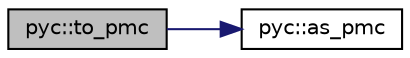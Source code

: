 digraph "pyc::to_pmc"
{
 // INTERACTIVE_SVG=YES
 // LATEX_PDF_SIZE
  edge [fontname="Helvetica",fontsize="10",labelfontname="Helvetica",labelfontsize="10"];
  node [fontname="Helvetica",fontsize="10",shape=record];
  rankdir="LR";
  Node1 [label="pyc::to_pmc",height=0.2,width=0.4,color="black", fillcolor="grey75", style="filled", fontcolor="black",tooltip=" "];
  Node1 -> Node2 [color="midnightblue",fontsize="10",style="solid",fontname="Helvetica"];
  Node2 [label="pyc::as_pmc",height=0.2,width=0.4,color="black", fillcolor="white", style="filled",URL="$namespacepyc.html#ab7196e93df1b00235cd13aee5b3d8835",tooltip=" "];
}
